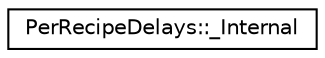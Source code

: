digraph "Graphical Class Hierarchy"
{
 // LATEX_PDF_SIZE
  edge [fontname="Helvetica",fontsize="10",labelfontname="Helvetica",labelfontsize="10"];
  node [fontname="Helvetica",fontsize="10",shape=record];
  rankdir="LR";
  Node0 [label="PerRecipeDelays::_Internal",height=0.2,width=0.4,color="black", fillcolor="white", style="filled",URL="$classoperations__research_1_1scheduling_1_1rcpsp_1_1_per_recipe_delays_1_1___internal.html",tooltip=" "];
}
